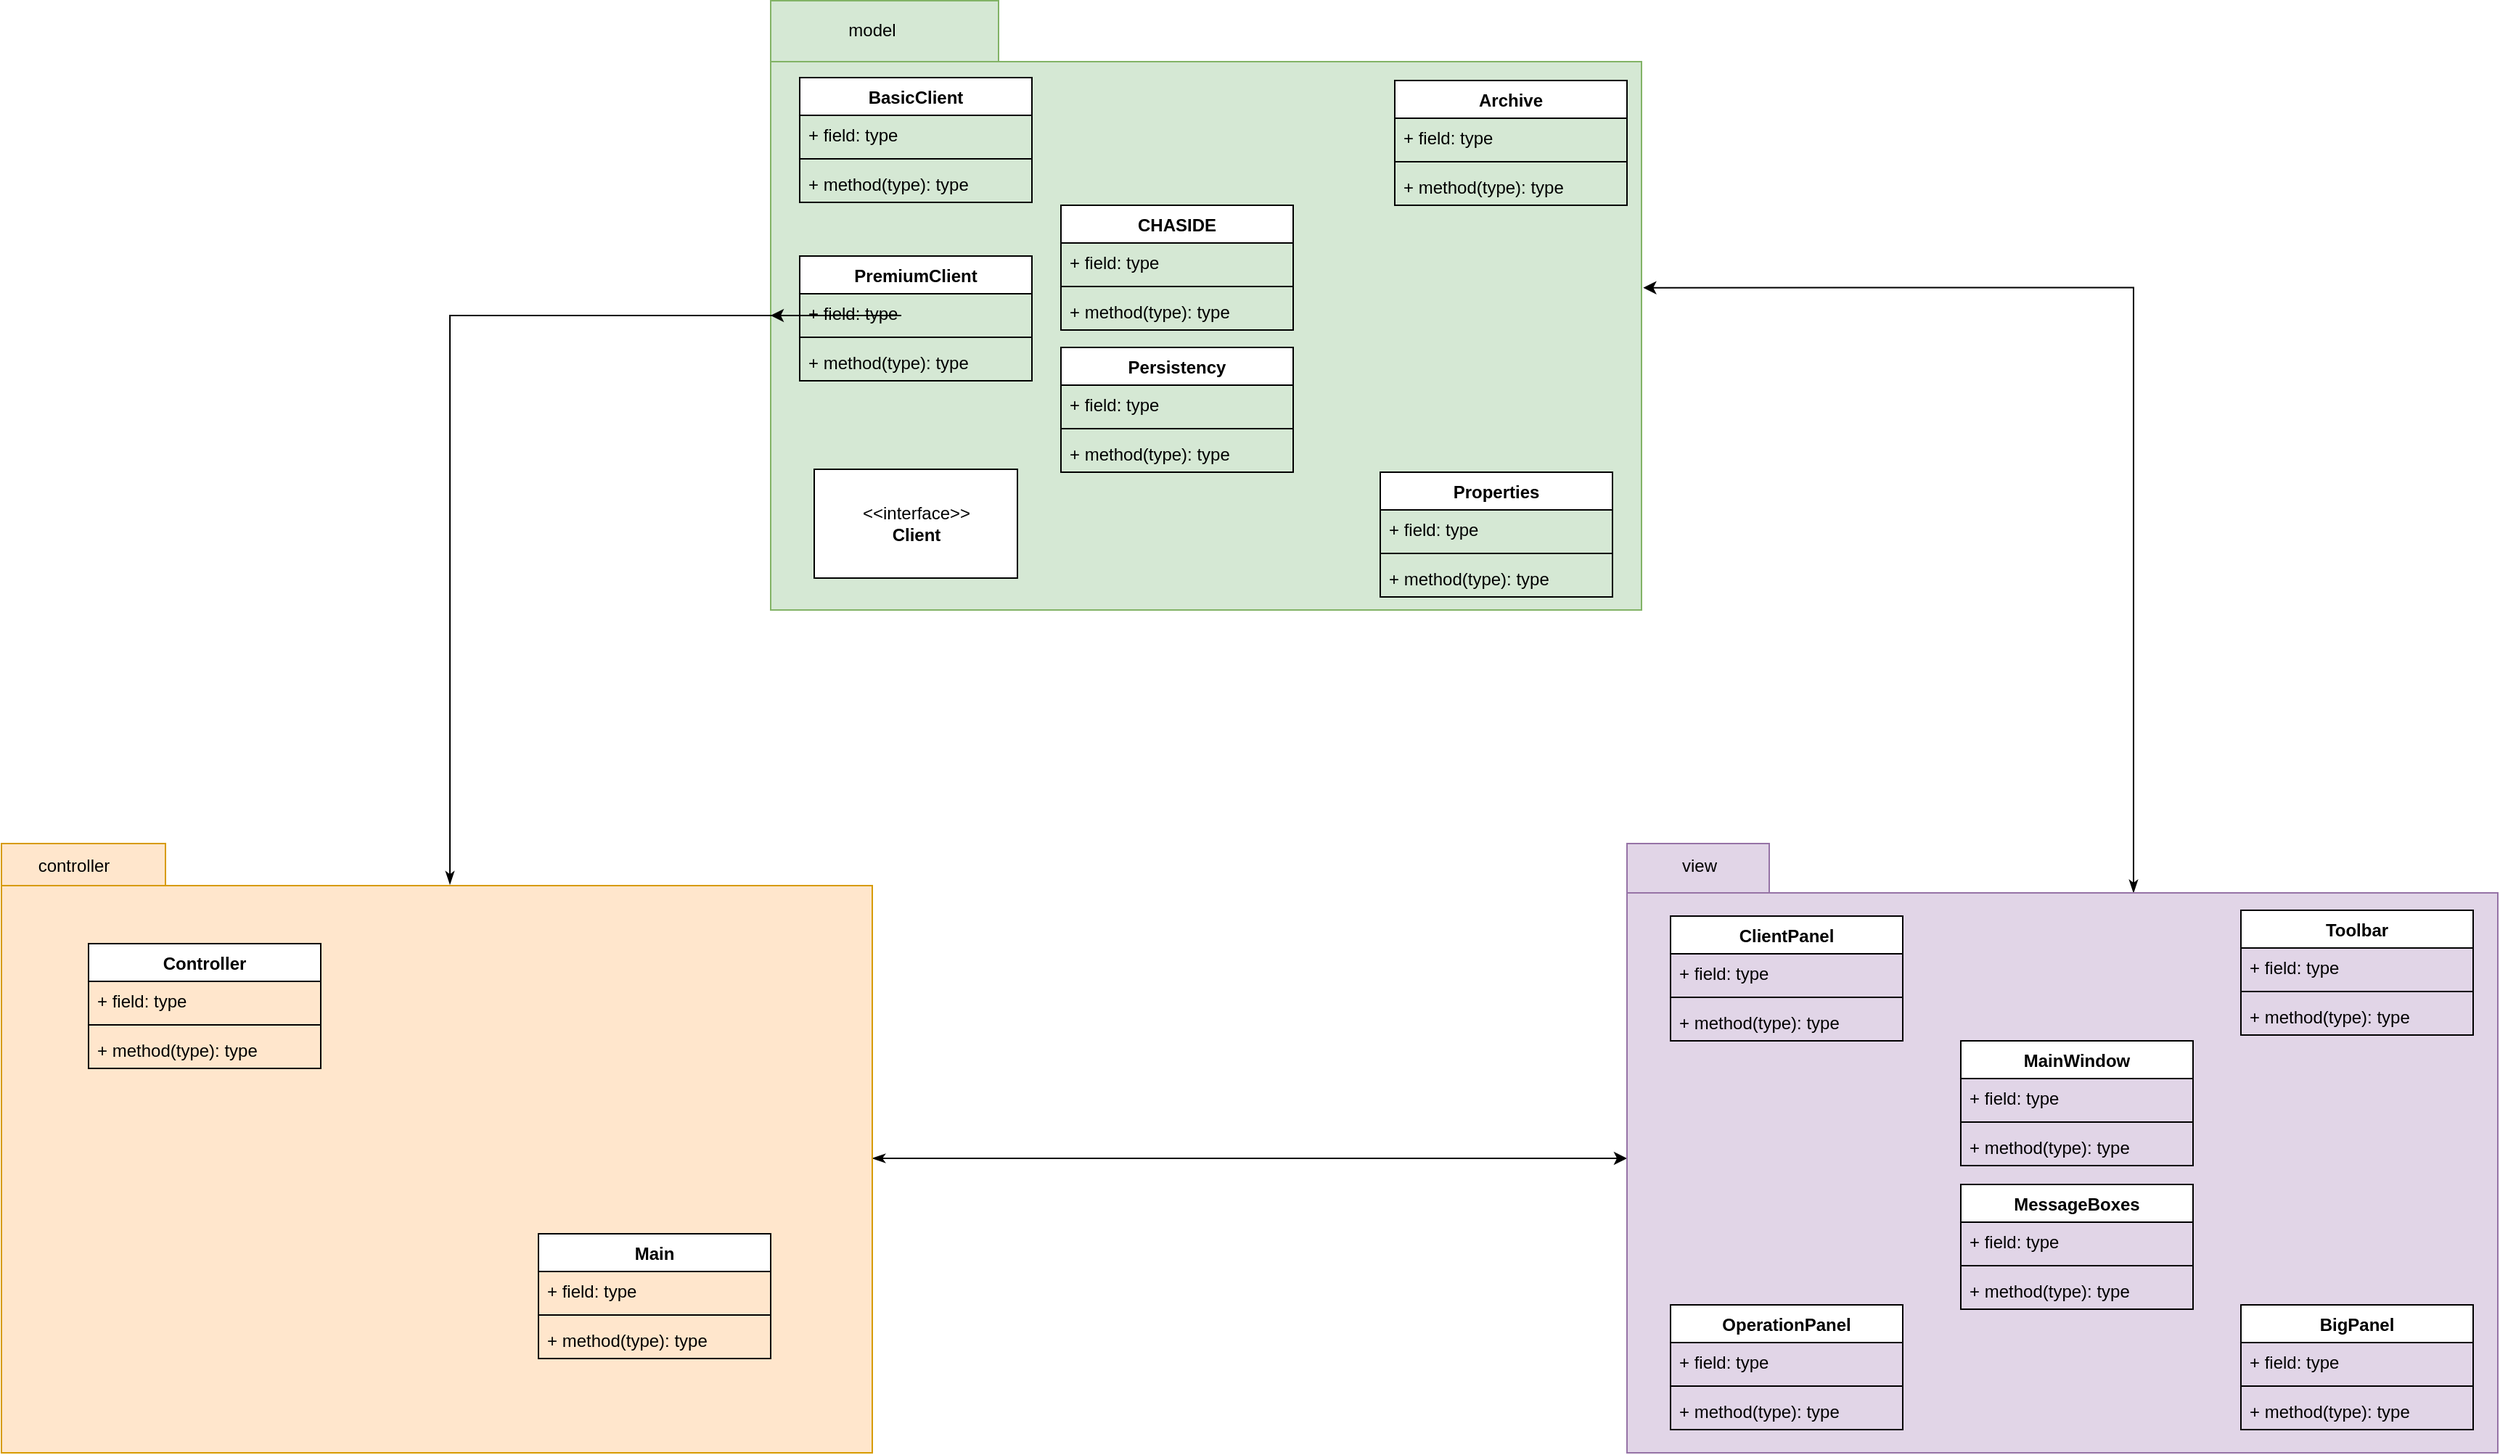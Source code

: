 <mxfile version="10.5.9" type="device"><diagram id="H4ZEAUBLQtZE7LJOi2YK" name="Page-1"><mxGraphModel dx="3485" dy="1900" grid="1" gridSize="10" guides="1" tooltips="1" connect="1" arrows="1" fold="1" page="1" pageScale="1" pageWidth="2600" pageHeight="1100" math="0" shadow="0"><root><mxCell id="0"/><mxCell id="1" parent="0"/><mxCell id="y2jW7WkK_ca1iZNL3lbD-1" value="" style="shape=folder;fontStyle=1;spacingTop=10;tabWidth=157;tabHeight=42;tabPosition=left;html=1;fillColor=#d5e8d4;strokeColor=#82b366;" vertex="1" parent="1"><mxGeometry x="1050" y="47.5" width="600" height="420" as="geometry"/></mxCell><mxCell id="y2jW7WkK_ca1iZNL3lbD-4" style="edgeStyle=orthogonalEdgeStyle;rounded=0;orthogonalLoop=1;jettySize=auto;html=1;entryX=0;entryY=0;entryDx=0;entryDy=217;entryPerimeter=0;startArrow=classicThin;startFill=1;comic=0;shadow=0;strokeColor=#000000;exitX=0.515;exitY=0.067;exitDx=0;exitDy=0;exitPerimeter=0;" edge="1" parent="1" source="y2jW7WkK_ca1iZNL3lbD-2" target="y2jW7WkK_ca1iZNL3lbD-1"><mxGeometry relative="1" as="geometry"/></mxCell><mxCell id="y2jW7WkK_ca1iZNL3lbD-5" style="edgeStyle=orthogonalEdgeStyle;rounded=0;orthogonalLoop=1;jettySize=auto;html=1;exitX=0;exitY=0;exitDx=600;exitDy=217;exitPerimeter=0;entryX=0;entryY=0;entryDx=0;entryDy=217;entryPerimeter=0;startArrow=classicThin;startFill=1;" edge="1" parent="1" source="y2jW7WkK_ca1iZNL3lbD-2" target="y2jW7WkK_ca1iZNL3lbD-3"><mxGeometry relative="1" as="geometry"/></mxCell><mxCell id="y2jW7WkK_ca1iZNL3lbD-2" value="" style="shape=folder;fontStyle=1;spacingTop=10;tabWidth=113;tabHeight=29;tabPosition=left;html=1;fillColor=#ffe6cc;strokeColor=#d79b00;" vertex="1" parent="1"><mxGeometry x="520" y="628.5" width="600" height="420" as="geometry"/></mxCell><mxCell id="y2jW7WkK_ca1iZNL3lbD-6" style="edgeStyle=orthogonalEdgeStyle;rounded=0;orthogonalLoop=1;jettySize=auto;html=1;exitX=0;exitY=0;exitDx=349;exitDy=34;exitPerimeter=0;entryX=1.002;entryY=0.471;entryDx=0;entryDy=0;entryPerimeter=0;startArrow=classicThin;startFill=1;" edge="1" parent="1" source="y2jW7WkK_ca1iZNL3lbD-3" target="y2jW7WkK_ca1iZNL3lbD-1"><mxGeometry relative="1" as="geometry"><Array as="points"><mxPoint x="1989" y="245.5"/></Array></mxGeometry></mxCell><mxCell id="y2jW7WkK_ca1iZNL3lbD-3" value="" style="shape=folder;fontStyle=1;spacingTop=10;tabWidth=98;tabHeight=34;tabPosition=left;html=1;fillColor=#e1d5e7;strokeColor=#9673a6;" vertex="1" parent="1"><mxGeometry x="1640" y="628.5" width="600" height="420" as="geometry"/></mxCell><mxCell id="y2jW7WkK_ca1iZNL3lbD-11" value="model" style="text;html=1;strokeColor=none;fillColor=none;align=center;verticalAlign=middle;whiteSpace=wrap;rounded=0;" vertex="1" parent="1"><mxGeometry x="1100" y="57.5" width="40" height="20" as="geometry"/></mxCell><mxCell id="y2jW7WkK_ca1iZNL3lbD-12" value="controller" style="text;html=1;strokeColor=none;fillColor=none;align=center;verticalAlign=middle;whiteSpace=wrap;rounded=0;" vertex="1" parent="1"><mxGeometry x="540" y="633.5" width="60" height="20" as="geometry"/></mxCell><mxCell id="y2jW7WkK_ca1iZNL3lbD-13" value="view" style="text;html=1;strokeColor=none;fillColor=none;align=center;verticalAlign=middle;whiteSpace=wrap;rounded=0;" vertex="1" parent="1"><mxGeometry x="1670" y="633.5" width="40" height="20" as="geometry"/></mxCell><mxCell id="y2jW7WkK_ca1iZNL3lbD-38" value="CHASIDE" style="swimlane;fontStyle=1;align=center;verticalAlign=top;childLayout=stackLayout;horizontal=1;startSize=26;horizontalStack=0;resizeParent=1;resizeParentMax=0;resizeLast=0;collapsible=1;marginBottom=0;" vertex="1" parent="1"><mxGeometry x="1250" y="188.5" width="160" height="86" as="geometry"/></mxCell><mxCell id="y2jW7WkK_ca1iZNL3lbD-39" value="+ field: type" style="text;strokeColor=none;fillColor=none;align=left;verticalAlign=top;spacingLeft=4;spacingRight=4;overflow=hidden;rotatable=0;points=[[0,0.5],[1,0.5]];portConstraint=eastwest;" vertex="1" parent="y2jW7WkK_ca1iZNL3lbD-38"><mxGeometry y="26" width="160" height="26" as="geometry"/></mxCell><mxCell id="y2jW7WkK_ca1iZNL3lbD-40" value="" style="line;strokeWidth=1;fillColor=none;align=left;verticalAlign=middle;spacingTop=-1;spacingLeft=3;spacingRight=3;rotatable=0;labelPosition=right;points=[];portConstraint=eastwest;" vertex="1" parent="y2jW7WkK_ca1iZNL3lbD-38"><mxGeometry y="52" width="160" height="8" as="geometry"/></mxCell><mxCell id="y2jW7WkK_ca1iZNL3lbD-41" value="+ method(type): type" style="text;strokeColor=none;fillColor=none;align=left;verticalAlign=top;spacingLeft=4;spacingRight=4;overflow=hidden;rotatable=0;points=[[0,0.5],[1,0.5]];portConstraint=eastwest;" vertex="1" parent="y2jW7WkK_ca1iZNL3lbD-38"><mxGeometry y="60" width="160" height="26" as="geometry"/></mxCell><mxCell id="y2jW7WkK_ca1iZNL3lbD-42" value="Persistency" style="swimlane;fontStyle=1;align=center;verticalAlign=top;childLayout=stackLayout;horizontal=1;startSize=26;horizontalStack=0;resizeParent=1;resizeParentMax=0;resizeLast=0;collapsible=1;marginBottom=0;" vertex="1" parent="1"><mxGeometry x="1250" y="286.5" width="160" height="86" as="geometry"/></mxCell><mxCell id="y2jW7WkK_ca1iZNL3lbD-43" value="+ field: type" style="text;strokeColor=none;fillColor=none;align=left;verticalAlign=top;spacingLeft=4;spacingRight=4;overflow=hidden;rotatable=0;points=[[0,0.5],[1,0.5]];portConstraint=eastwest;" vertex="1" parent="y2jW7WkK_ca1iZNL3lbD-42"><mxGeometry y="26" width="160" height="26" as="geometry"/></mxCell><mxCell id="y2jW7WkK_ca1iZNL3lbD-44" value="" style="line;strokeWidth=1;fillColor=none;align=left;verticalAlign=middle;spacingTop=-1;spacingLeft=3;spacingRight=3;rotatable=0;labelPosition=right;points=[];portConstraint=eastwest;" vertex="1" parent="y2jW7WkK_ca1iZNL3lbD-42"><mxGeometry y="52" width="160" height="8" as="geometry"/></mxCell><mxCell id="y2jW7WkK_ca1iZNL3lbD-45" value="+ method(type): type" style="text;strokeColor=none;fillColor=none;align=left;verticalAlign=top;spacingLeft=4;spacingRight=4;overflow=hidden;rotatable=0;points=[[0,0.5],[1,0.5]];portConstraint=eastwest;" vertex="1" parent="y2jW7WkK_ca1iZNL3lbD-42"><mxGeometry y="60" width="160" height="26" as="geometry"/></mxCell><mxCell id="y2jW7WkK_ca1iZNL3lbD-46" value="Properties" style="swimlane;fontStyle=1;align=center;verticalAlign=top;childLayout=stackLayout;horizontal=1;startSize=26;horizontalStack=0;resizeParent=1;resizeParentMax=0;resizeLast=0;collapsible=1;marginBottom=0;" vertex="1" parent="1"><mxGeometry x="1470" y="372.5" width="160" height="86" as="geometry"/></mxCell><mxCell id="y2jW7WkK_ca1iZNL3lbD-47" value="+ field: type" style="text;strokeColor=none;fillColor=none;align=left;verticalAlign=top;spacingLeft=4;spacingRight=4;overflow=hidden;rotatable=0;points=[[0,0.5],[1,0.5]];portConstraint=eastwest;" vertex="1" parent="y2jW7WkK_ca1iZNL3lbD-46"><mxGeometry y="26" width="160" height="26" as="geometry"/></mxCell><mxCell id="y2jW7WkK_ca1iZNL3lbD-48" value="" style="line;strokeWidth=1;fillColor=none;align=left;verticalAlign=middle;spacingTop=-1;spacingLeft=3;spacingRight=3;rotatable=0;labelPosition=right;points=[];portConstraint=eastwest;" vertex="1" parent="y2jW7WkK_ca1iZNL3lbD-46"><mxGeometry y="52" width="160" height="8" as="geometry"/></mxCell><mxCell id="y2jW7WkK_ca1iZNL3lbD-49" value="+ method(type): type" style="text;strokeColor=none;fillColor=none;align=left;verticalAlign=top;spacingLeft=4;spacingRight=4;overflow=hidden;rotatable=0;points=[[0,0.5],[1,0.5]];portConstraint=eastwest;" vertex="1" parent="y2jW7WkK_ca1iZNL3lbD-46"><mxGeometry y="60" width="160" height="26" as="geometry"/></mxCell><mxCell id="y2jW7WkK_ca1iZNL3lbD-50" value="Archive" style="swimlane;fontStyle=1;align=center;verticalAlign=top;childLayout=stackLayout;horizontal=1;startSize=26;horizontalStack=0;resizeParent=1;resizeParentMax=0;resizeLast=0;collapsible=1;marginBottom=0;" vertex="1" parent="1"><mxGeometry x="1480" y="102.5" width="160" height="86" as="geometry"/></mxCell><mxCell id="y2jW7WkK_ca1iZNL3lbD-51" value="+ field: type" style="text;strokeColor=none;fillColor=none;align=left;verticalAlign=top;spacingLeft=4;spacingRight=4;overflow=hidden;rotatable=0;points=[[0,0.5],[1,0.5]];portConstraint=eastwest;" vertex="1" parent="y2jW7WkK_ca1iZNL3lbD-50"><mxGeometry y="26" width="160" height="26" as="geometry"/></mxCell><mxCell id="y2jW7WkK_ca1iZNL3lbD-52" value="" style="line;strokeWidth=1;fillColor=none;align=left;verticalAlign=middle;spacingTop=-1;spacingLeft=3;spacingRight=3;rotatable=0;labelPosition=right;points=[];portConstraint=eastwest;" vertex="1" parent="y2jW7WkK_ca1iZNL3lbD-50"><mxGeometry y="52" width="160" height="8" as="geometry"/></mxCell><mxCell id="y2jW7WkK_ca1iZNL3lbD-53" value="+ method(type): type" style="text;strokeColor=none;fillColor=none;align=left;verticalAlign=top;spacingLeft=4;spacingRight=4;overflow=hidden;rotatable=0;points=[[0,0.5],[1,0.5]];portConstraint=eastwest;" vertex="1" parent="y2jW7WkK_ca1iZNL3lbD-50"><mxGeometry y="60" width="160" height="26" as="geometry"/></mxCell><mxCell id="y2jW7WkK_ca1iZNL3lbD-54" value="Controller" style="swimlane;fontStyle=1;align=center;verticalAlign=top;childLayout=stackLayout;horizontal=1;startSize=26;horizontalStack=0;resizeParent=1;resizeParentMax=0;resizeLast=0;collapsible=1;marginBottom=0;" vertex="1" parent="1"><mxGeometry x="580" y="697.5" width="160" height="86" as="geometry"/></mxCell><mxCell id="y2jW7WkK_ca1iZNL3lbD-55" value="+ field: type" style="text;strokeColor=none;fillColor=none;align=left;verticalAlign=top;spacingLeft=4;spacingRight=4;overflow=hidden;rotatable=0;points=[[0,0.5],[1,0.5]];portConstraint=eastwest;" vertex="1" parent="y2jW7WkK_ca1iZNL3lbD-54"><mxGeometry y="26" width="160" height="26" as="geometry"/></mxCell><mxCell id="y2jW7WkK_ca1iZNL3lbD-56" value="" style="line;strokeWidth=1;fillColor=none;align=left;verticalAlign=middle;spacingTop=-1;spacingLeft=3;spacingRight=3;rotatable=0;labelPosition=right;points=[];portConstraint=eastwest;" vertex="1" parent="y2jW7WkK_ca1iZNL3lbD-54"><mxGeometry y="52" width="160" height="8" as="geometry"/></mxCell><mxCell id="y2jW7WkK_ca1iZNL3lbD-57" value="+ method(type): type" style="text;strokeColor=none;fillColor=none;align=left;verticalAlign=top;spacingLeft=4;spacingRight=4;overflow=hidden;rotatable=0;points=[[0,0.5],[1,0.5]];portConstraint=eastwest;" vertex="1" parent="y2jW7WkK_ca1iZNL3lbD-54"><mxGeometry y="60" width="160" height="26" as="geometry"/></mxCell><mxCell id="y2jW7WkK_ca1iZNL3lbD-58" value="Main" style="swimlane;fontStyle=1;align=center;verticalAlign=top;childLayout=stackLayout;horizontal=1;startSize=26;horizontalStack=0;resizeParent=1;resizeParentMax=0;resizeLast=0;collapsible=1;marginBottom=0;" vertex="1" parent="1"><mxGeometry x="890" y="897.5" width="160" height="86" as="geometry"/></mxCell><mxCell id="y2jW7WkK_ca1iZNL3lbD-59" value="+ field: type" style="text;strokeColor=none;fillColor=none;align=left;verticalAlign=top;spacingLeft=4;spacingRight=4;overflow=hidden;rotatable=0;points=[[0,0.5],[1,0.5]];portConstraint=eastwest;" vertex="1" parent="y2jW7WkK_ca1iZNL3lbD-58"><mxGeometry y="26" width="160" height="26" as="geometry"/></mxCell><mxCell id="y2jW7WkK_ca1iZNL3lbD-60" value="" style="line;strokeWidth=1;fillColor=none;align=left;verticalAlign=middle;spacingTop=-1;spacingLeft=3;spacingRight=3;rotatable=0;labelPosition=right;points=[];portConstraint=eastwest;" vertex="1" parent="y2jW7WkK_ca1iZNL3lbD-58"><mxGeometry y="52" width="160" height="8" as="geometry"/></mxCell><mxCell id="y2jW7WkK_ca1iZNL3lbD-61" value="+ method(type): type" style="text;strokeColor=none;fillColor=none;align=left;verticalAlign=top;spacingLeft=4;spacingRight=4;overflow=hidden;rotatable=0;points=[[0,0.5],[1,0.5]];portConstraint=eastwest;" vertex="1" parent="y2jW7WkK_ca1iZNL3lbD-58"><mxGeometry y="60" width="160" height="26" as="geometry"/></mxCell><mxCell id="y2jW7WkK_ca1iZNL3lbD-62" value="MainWindow" style="swimlane;fontStyle=1;align=center;verticalAlign=top;childLayout=stackLayout;horizontal=1;startSize=26;horizontalStack=0;resizeParent=1;resizeParentMax=0;resizeLast=0;collapsible=1;marginBottom=0;" vertex="1" parent="1"><mxGeometry x="1870" y="764.5" width="160" height="86" as="geometry"/></mxCell><mxCell id="y2jW7WkK_ca1iZNL3lbD-63" value="+ field: type" style="text;strokeColor=none;fillColor=none;align=left;verticalAlign=top;spacingLeft=4;spacingRight=4;overflow=hidden;rotatable=0;points=[[0,0.5],[1,0.5]];portConstraint=eastwest;" vertex="1" parent="y2jW7WkK_ca1iZNL3lbD-62"><mxGeometry y="26" width="160" height="26" as="geometry"/></mxCell><mxCell id="y2jW7WkK_ca1iZNL3lbD-64" value="" style="line;strokeWidth=1;fillColor=none;align=left;verticalAlign=middle;spacingTop=-1;spacingLeft=3;spacingRight=3;rotatable=0;labelPosition=right;points=[];portConstraint=eastwest;" vertex="1" parent="y2jW7WkK_ca1iZNL3lbD-62"><mxGeometry y="52" width="160" height="8" as="geometry"/></mxCell><mxCell id="y2jW7WkK_ca1iZNL3lbD-65" value="+ method(type): type" style="text;strokeColor=none;fillColor=none;align=left;verticalAlign=top;spacingLeft=4;spacingRight=4;overflow=hidden;rotatable=0;points=[[0,0.5],[1,0.5]];portConstraint=eastwest;" vertex="1" parent="y2jW7WkK_ca1iZNL3lbD-62"><mxGeometry y="60" width="160" height="26" as="geometry"/></mxCell><mxCell id="y2jW7WkK_ca1iZNL3lbD-66" value="MessageBoxes" style="swimlane;fontStyle=1;align=center;verticalAlign=top;childLayout=stackLayout;horizontal=1;startSize=26;horizontalStack=0;resizeParent=1;resizeParentMax=0;resizeLast=0;collapsible=1;marginBottom=0;" vertex="1" parent="1"><mxGeometry x="1870" y="863.5" width="160" height="86" as="geometry"/></mxCell><mxCell id="y2jW7WkK_ca1iZNL3lbD-67" value="+ field: type" style="text;strokeColor=none;fillColor=none;align=left;verticalAlign=top;spacingLeft=4;spacingRight=4;overflow=hidden;rotatable=0;points=[[0,0.5],[1,0.5]];portConstraint=eastwest;" vertex="1" parent="y2jW7WkK_ca1iZNL3lbD-66"><mxGeometry y="26" width="160" height="26" as="geometry"/></mxCell><mxCell id="y2jW7WkK_ca1iZNL3lbD-68" value="" style="line;strokeWidth=1;fillColor=none;align=left;verticalAlign=middle;spacingTop=-1;spacingLeft=3;spacingRight=3;rotatable=0;labelPosition=right;points=[];portConstraint=eastwest;" vertex="1" parent="y2jW7WkK_ca1iZNL3lbD-66"><mxGeometry y="52" width="160" height="8" as="geometry"/></mxCell><mxCell id="y2jW7WkK_ca1iZNL3lbD-69" value="+ method(type): type" style="text;strokeColor=none;fillColor=none;align=left;verticalAlign=top;spacingLeft=4;spacingRight=4;overflow=hidden;rotatable=0;points=[[0,0.5],[1,0.5]];portConstraint=eastwest;" vertex="1" parent="y2jW7WkK_ca1iZNL3lbD-66"><mxGeometry y="60" width="160" height="26" as="geometry"/></mxCell><mxCell id="y2jW7WkK_ca1iZNL3lbD-70" value="ClientPanel" style="swimlane;fontStyle=1;align=center;verticalAlign=top;childLayout=stackLayout;horizontal=1;startSize=26;horizontalStack=0;resizeParent=1;resizeParentMax=0;resizeLast=0;collapsible=1;marginBottom=0;" vertex="1" parent="1"><mxGeometry x="1670" y="678.5" width="160" height="86" as="geometry"/></mxCell><mxCell id="y2jW7WkK_ca1iZNL3lbD-71" value="+ field: type" style="text;strokeColor=none;fillColor=none;align=left;verticalAlign=top;spacingLeft=4;spacingRight=4;overflow=hidden;rotatable=0;points=[[0,0.5],[1,0.5]];portConstraint=eastwest;" vertex="1" parent="y2jW7WkK_ca1iZNL3lbD-70"><mxGeometry y="26" width="160" height="26" as="geometry"/></mxCell><mxCell id="y2jW7WkK_ca1iZNL3lbD-72" value="" style="line;strokeWidth=1;fillColor=none;align=left;verticalAlign=middle;spacingTop=-1;spacingLeft=3;spacingRight=3;rotatable=0;labelPosition=right;points=[];portConstraint=eastwest;" vertex="1" parent="y2jW7WkK_ca1iZNL3lbD-70"><mxGeometry y="52" width="160" height="8" as="geometry"/></mxCell><mxCell id="y2jW7WkK_ca1iZNL3lbD-73" value="+ method(type): type" style="text;strokeColor=none;fillColor=none;align=left;verticalAlign=top;spacingLeft=4;spacingRight=4;overflow=hidden;rotatable=0;points=[[0,0.5],[1,0.5]];portConstraint=eastwest;" vertex="1" parent="y2jW7WkK_ca1iZNL3lbD-70"><mxGeometry y="60" width="160" height="26" as="geometry"/></mxCell><mxCell id="y2jW7WkK_ca1iZNL3lbD-74" value="OperationPanel" style="swimlane;fontStyle=1;align=center;verticalAlign=top;childLayout=stackLayout;horizontal=1;startSize=26;horizontalStack=0;resizeParent=1;resizeParentMax=0;resizeLast=0;collapsible=1;marginBottom=0;" vertex="1" parent="1"><mxGeometry x="1670" y="946.5" width="160" height="86" as="geometry"/></mxCell><mxCell id="y2jW7WkK_ca1iZNL3lbD-75" value="+ field: type" style="text;strokeColor=none;fillColor=none;align=left;verticalAlign=top;spacingLeft=4;spacingRight=4;overflow=hidden;rotatable=0;points=[[0,0.5],[1,0.5]];portConstraint=eastwest;" vertex="1" parent="y2jW7WkK_ca1iZNL3lbD-74"><mxGeometry y="26" width="160" height="26" as="geometry"/></mxCell><mxCell id="y2jW7WkK_ca1iZNL3lbD-76" value="" style="line;strokeWidth=1;fillColor=none;align=left;verticalAlign=middle;spacingTop=-1;spacingLeft=3;spacingRight=3;rotatable=0;labelPosition=right;points=[];portConstraint=eastwest;" vertex="1" parent="y2jW7WkK_ca1iZNL3lbD-74"><mxGeometry y="52" width="160" height="8" as="geometry"/></mxCell><mxCell id="y2jW7WkK_ca1iZNL3lbD-77" value="+ method(type): type" style="text;strokeColor=none;fillColor=none;align=left;verticalAlign=top;spacingLeft=4;spacingRight=4;overflow=hidden;rotatable=0;points=[[0,0.5],[1,0.5]];portConstraint=eastwest;" vertex="1" parent="y2jW7WkK_ca1iZNL3lbD-74"><mxGeometry y="60" width="160" height="26" as="geometry"/></mxCell><mxCell id="y2jW7WkK_ca1iZNL3lbD-78" value="Toolbar" style="swimlane;fontStyle=1;align=center;verticalAlign=top;childLayout=stackLayout;horizontal=1;startSize=26;horizontalStack=0;resizeParent=1;resizeParentMax=0;resizeLast=0;collapsible=1;marginBottom=0;" vertex="1" parent="1"><mxGeometry x="2063" y="674.5" width="160" height="86" as="geometry"/></mxCell><mxCell id="y2jW7WkK_ca1iZNL3lbD-79" value="+ field: type" style="text;strokeColor=none;fillColor=none;align=left;verticalAlign=top;spacingLeft=4;spacingRight=4;overflow=hidden;rotatable=0;points=[[0,0.5],[1,0.5]];portConstraint=eastwest;" vertex="1" parent="y2jW7WkK_ca1iZNL3lbD-78"><mxGeometry y="26" width="160" height="26" as="geometry"/></mxCell><mxCell id="y2jW7WkK_ca1iZNL3lbD-80" value="" style="line;strokeWidth=1;fillColor=none;align=left;verticalAlign=middle;spacingTop=-1;spacingLeft=3;spacingRight=3;rotatable=0;labelPosition=right;points=[];portConstraint=eastwest;" vertex="1" parent="y2jW7WkK_ca1iZNL3lbD-78"><mxGeometry y="52" width="160" height="8" as="geometry"/></mxCell><mxCell id="y2jW7WkK_ca1iZNL3lbD-81" value="+ method(type): type" style="text;strokeColor=none;fillColor=none;align=left;verticalAlign=top;spacingLeft=4;spacingRight=4;overflow=hidden;rotatable=0;points=[[0,0.5],[1,0.5]];portConstraint=eastwest;" vertex="1" parent="y2jW7WkK_ca1iZNL3lbD-78"><mxGeometry y="60" width="160" height="26" as="geometry"/></mxCell><mxCell id="y2jW7WkK_ca1iZNL3lbD-82" value="BigPanel" style="swimlane;fontStyle=1;align=center;verticalAlign=top;childLayout=stackLayout;horizontal=1;startSize=26;horizontalStack=0;resizeParent=1;resizeParentMax=0;resizeLast=0;collapsible=1;marginBottom=0;" vertex="1" parent="1"><mxGeometry x="2063" y="946.5" width="160" height="86" as="geometry"/></mxCell><mxCell id="y2jW7WkK_ca1iZNL3lbD-83" value="+ field: type" style="text;strokeColor=none;fillColor=none;align=left;verticalAlign=top;spacingLeft=4;spacingRight=4;overflow=hidden;rotatable=0;points=[[0,0.5],[1,0.5]];portConstraint=eastwest;" vertex="1" parent="y2jW7WkK_ca1iZNL3lbD-82"><mxGeometry y="26" width="160" height="26" as="geometry"/></mxCell><mxCell id="y2jW7WkK_ca1iZNL3lbD-84" value="" style="line;strokeWidth=1;fillColor=none;align=left;verticalAlign=middle;spacingTop=-1;spacingLeft=3;spacingRight=3;rotatable=0;labelPosition=right;points=[];portConstraint=eastwest;" vertex="1" parent="y2jW7WkK_ca1iZNL3lbD-82"><mxGeometry y="52" width="160" height="8" as="geometry"/></mxCell><mxCell id="y2jW7WkK_ca1iZNL3lbD-85" value="+ method(type): type" style="text;strokeColor=none;fillColor=none;align=left;verticalAlign=top;spacingLeft=4;spacingRight=4;overflow=hidden;rotatable=0;points=[[0,0.5],[1,0.5]];portConstraint=eastwest;" vertex="1" parent="y2jW7WkK_ca1iZNL3lbD-82"><mxGeometry y="60" width="160" height="26" as="geometry"/></mxCell><mxCell id="y2jW7WkK_ca1iZNL3lbD-90" value="&amp;lt;&amp;lt;interface&amp;gt;&amp;gt;&lt;br&gt;&lt;b&gt;Client&lt;/b&gt;&lt;br&gt;" style="html=1;" vertex="1" parent="1"><mxGeometry x="1080" y="370.5" width="140" height="75" as="geometry"/></mxCell><mxCell id="y2jW7WkK_ca1iZNL3lbD-91" value="BasicClient" style="swimlane;fontStyle=1;align=center;verticalAlign=top;childLayout=stackLayout;horizontal=1;startSize=26;horizontalStack=0;resizeParent=1;resizeParentMax=0;resizeLast=0;collapsible=1;marginBottom=0;" vertex="1" parent="1"><mxGeometry x="1070" y="100.5" width="160" height="86" as="geometry"/></mxCell><mxCell id="y2jW7WkK_ca1iZNL3lbD-92" value="+ field: type" style="text;strokeColor=none;fillColor=none;align=left;verticalAlign=top;spacingLeft=4;spacingRight=4;overflow=hidden;rotatable=0;points=[[0,0.5],[1,0.5]];portConstraint=eastwest;" vertex="1" parent="y2jW7WkK_ca1iZNL3lbD-91"><mxGeometry y="26" width="160" height="26" as="geometry"/></mxCell><mxCell id="y2jW7WkK_ca1iZNL3lbD-93" value="" style="line;strokeWidth=1;fillColor=none;align=left;verticalAlign=middle;spacingTop=-1;spacingLeft=3;spacingRight=3;rotatable=0;labelPosition=right;points=[];portConstraint=eastwest;" vertex="1" parent="y2jW7WkK_ca1iZNL3lbD-91"><mxGeometry y="52" width="160" height="8" as="geometry"/></mxCell><mxCell id="y2jW7WkK_ca1iZNL3lbD-94" value="+ method(type): type" style="text;strokeColor=none;fillColor=none;align=left;verticalAlign=top;spacingLeft=4;spacingRight=4;overflow=hidden;rotatable=0;points=[[0,0.5],[1,0.5]];portConstraint=eastwest;" vertex="1" parent="y2jW7WkK_ca1iZNL3lbD-91"><mxGeometry y="60" width="160" height="26" as="geometry"/></mxCell><mxCell id="y2jW7WkK_ca1iZNL3lbD-95" value="PremiumClient" style="swimlane;fontStyle=1;align=center;verticalAlign=top;childLayout=stackLayout;horizontal=1;startSize=26;horizontalStack=0;resizeParent=1;resizeParentMax=0;resizeLast=0;collapsible=1;marginBottom=0;" vertex="1" parent="1"><mxGeometry x="1070" y="223.5" width="160" height="86" as="geometry"/></mxCell><mxCell id="y2jW7WkK_ca1iZNL3lbD-96" value="+ field: type" style="text;strokeColor=none;fillColor=none;align=left;verticalAlign=top;spacingLeft=4;spacingRight=4;overflow=hidden;rotatable=0;points=[[0,0.5],[1,0.5]];portConstraint=eastwest;" vertex="1" parent="y2jW7WkK_ca1iZNL3lbD-95"><mxGeometry y="26" width="160" height="26" as="geometry"/></mxCell><mxCell id="y2jW7WkK_ca1iZNL3lbD-97" value="" style="line;strokeWidth=1;fillColor=none;align=left;verticalAlign=middle;spacingTop=-1;spacingLeft=3;spacingRight=3;rotatable=0;labelPosition=right;points=[];portConstraint=eastwest;" vertex="1" parent="y2jW7WkK_ca1iZNL3lbD-95"><mxGeometry y="52" width="160" height="8" as="geometry"/></mxCell><mxCell id="y2jW7WkK_ca1iZNL3lbD-98" value="+ method(type): type" style="text;strokeColor=none;fillColor=none;align=left;verticalAlign=top;spacingLeft=4;spacingRight=4;overflow=hidden;rotatable=0;points=[[0,0.5],[1,0.5]];portConstraint=eastwest;" vertex="1" parent="y2jW7WkK_ca1iZNL3lbD-95"><mxGeometry y="60" width="160" height="26" as="geometry"/></mxCell></root></mxGraphModel></diagram></mxfile>